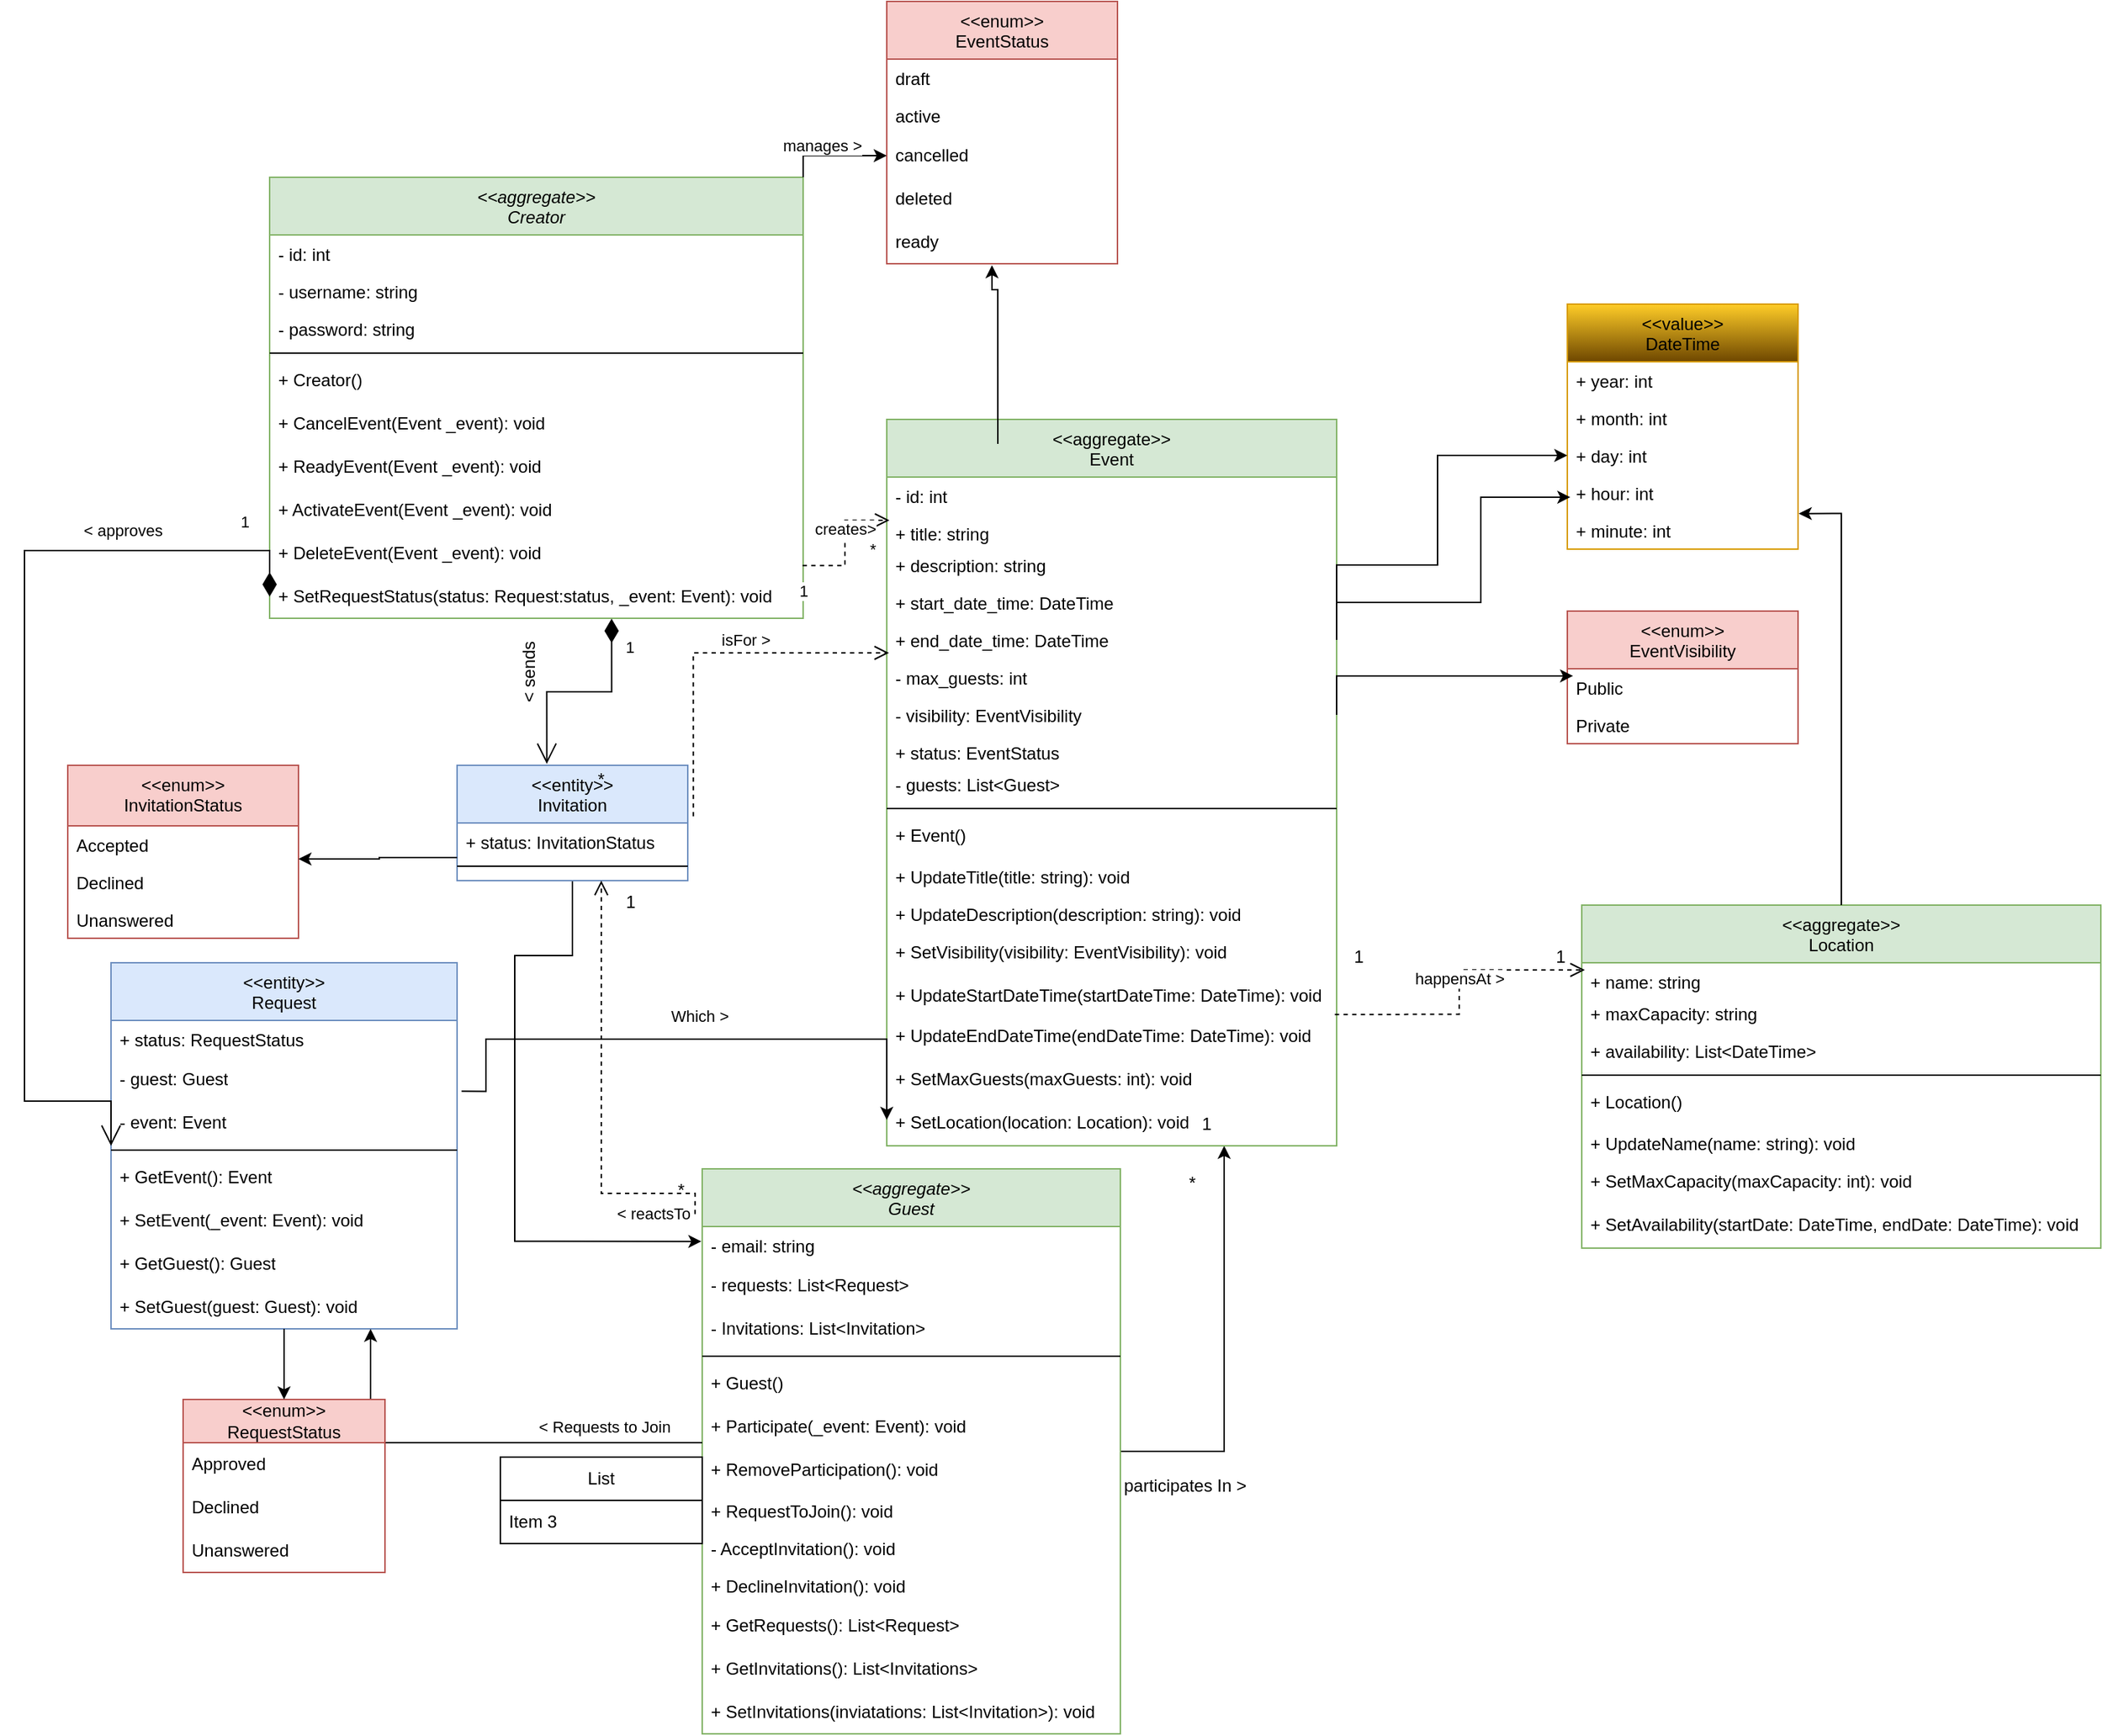 <mxfile version="20.5.3" type="embed"><diagram id="C5RBs43oDa-KdzZeNtuy" name="Page-1"><mxGraphModel dx="1235" dy="1703" grid="1" gridSize="10" guides="1" tooltips="1" connect="1" arrows="1" fold="1" page="1" pageScale="1" pageWidth="827" pageHeight="1169" math="0" shadow="0"><root><mxCell id="WIyWlLk6GJQsqaUBKTNV-0"/><mxCell id="WIyWlLk6GJQsqaUBKTNV-1" parent="WIyWlLk6GJQsqaUBKTNV-0"/><mxCell id="zkfFHV4jXpPFQw0GAbJ--0" value="&lt;&lt;aggregate&gt;&gt;&#10;Creator" style="swimlane;fontStyle=2;align=center;verticalAlign=top;childLayout=stackLayout;horizontal=1;startSize=40;horizontalStack=0;resizeParent=1;resizeLast=0;collapsible=1;marginBottom=0;rounded=0;shadow=0;strokeWidth=1;fillColor=#d5e8d4;strokeColor=#82b366;" parent="WIyWlLk6GJQsqaUBKTNV-1" vertex="1"><mxGeometry x="80" y="-48" width="370" height="306" as="geometry"><mxRectangle x="230" y="140" width="160" height="26" as="alternateBounds"/></mxGeometry></mxCell><mxCell id="nIXqTLBLyyWKumG9TFtc-40" value="- id: int" style="text;strokeColor=none;fillColor=none;align=left;verticalAlign=top;spacingLeft=4;spacingRight=4;overflow=hidden;rotatable=0;points=[[0,0.5],[1,0.5]];portConstraint=eastwest;whiteSpace=wrap;html=1;" parent="zkfFHV4jXpPFQw0GAbJ--0" vertex="1"><mxGeometry y="40" width="370" height="26" as="geometry"/></mxCell><mxCell id="nIXqTLBLyyWKumG9TFtc-41" value="- username: string" style="text;strokeColor=none;fillColor=none;align=left;verticalAlign=top;spacingLeft=4;spacingRight=4;overflow=hidden;rotatable=0;points=[[0,0.5],[1,0.5]];portConstraint=eastwest;whiteSpace=wrap;html=1;" parent="zkfFHV4jXpPFQw0GAbJ--0" vertex="1"><mxGeometry y="66" width="370" height="26" as="geometry"/></mxCell><mxCell id="nIXqTLBLyyWKumG9TFtc-42" value="- password: string" style="text;strokeColor=none;fillColor=none;align=left;verticalAlign=top;spacingLeft=4;spacingRight=4;overflow=hidden;rotatable=0;points=[[0,0.5],[1,0.5]];portConstraint=eastwest;whiteSpace=wrap;html=1;" parent="zkfFHV4jXpPFQw0GAbJ--0" vertex="1"><mxGeometry y="92" width="370" height="26" as="geometry"/></mxCell><mxCell id="zkfFHV4jXpPFQw0GAbJ--4" value="" style="line;html=1;strokeWidth=1;align=left;verticalAlign=middle;spacingTop=-1;spacingLeft=3;spacingRight=3;rotatable=0;labelPosition=right;points=[];portConstraint=eastwest;" parent="zkfFHV4jXpPFQw0GAbJ--0" vertex="1"><mxGeometry y="118" width="370" height="8" as="geometry"/></mxCell><mxCell id="4" value="+ Creator()" style="text;strokeColor=none;fillColor=none;align=left;verticalAlign=middle;spacingLeft=4;spacingRight=4;overflow=hidden;points=[[0,0.5],[1,0.5]];portConstraint=eastwest;rotatable=0;whiteSpace=wrap;html=1;" parent="zkfFHV4jXpPFQw0GAbJ--0" vertex="1"><mxGeometry y="126" width="370" height="30" as="geometry"/></mxCell><mxCell id="nIXqTLBLyyWKumG9TFtc-6" value="+ CancelEvent(Event _event): void" style="text;strokeColor=none;fillColor=none;align=left;verticalAlign=middle;spacingLeft=4;spacingRight=4;overflow=hidden;points=[[0,0.5],[1,0.5]];portConstraint=eastwest;rotatable=0;whiteSpace=wrap;html=1;" parent="zkfFHV4jXpPFQw0GAbJ--0" vertex="1"><mxGeometry y="156" width="370" height="30" as="geometry"/></mxCell><mxCell id="nIXqTLBLyyWKumG9TFtc-8" value="+ ReadyEvent(Event _event): void" style="text;strokeColor=none;fillColor=none;align=left;verticalAlign=middle;spacingLeft=4;spacingRight=4;overflow=hidden;points=[[0,0.5],[1,0.5]];portConstraint=eastwest;rotatable=0;whiteSpace=wrap;html=1;" parent="zkfFHV4jXpPFQw0GAbJ--0" vertex="1"><mxGeometry y="186" width="370" height="30" as="geometry"/></mxCell><mxCell id="nIXqTLBLyyWKumG9TFtc-12" value="+ ActivateEvent(Event _event): void" style="text;strokeColor=none;fillColor=none;align=left;verticalAlign=middle;spacingLeft=4;spacingRight=4;overflow=hidden;points=[[0,0.5],[1,0.5]];portConstraint=eastwest;rotatable=0;whiteSpace=wrap;html=1;" parent="zkfFHV4jXpPFQw0GAbJ--0" vertex="1"><mxGeometry y="216" width="370" height="30" as="geometry"/></mxCell><mxCell id="nIXqTLBLyyWKumG9TFtc-11" value="+ DeleteEvent(Event _event): void" style="text;strokeColor=none;fillColor=none;align=left;verticalAlign=middle;spacingLeft=4;spacingRight=4;overflow=hidden;points=[[0,0.5],[1,0.5]];portConstraint=eastwest;rotatable=0;whiteSpace=wrap;html=1;" parent="zkfFHV4jXpPFQw0GAbJ--0" vertex="1"><mxGeometry y="246" width="370" height="30" as="geometry"/></mxCell><mxCell id="nIXqTLBLyyWKumG9TFtc-36" value="+ SetRequestStatus(status: Request:status, _event: Event): void" style="text;strokeColor=none;fillColor=none;align=left;verticalAlign=middle;spacingLeft=4;spacingRight=4;overflow=hidden;points=[[0,0.5],[1,0.5]];portConstraint=eastwest;rotatable=0;whiteSpace=wrap;html=1;" parent="zkfFHV4jXpPFQw0GAbJ--0" vertex="1"><mxGeometry y="276" width="370" height="30" as="geometry"/></mxCell><mxCell id="DEX5VwWHW_m0o6cI4k5w-26" style="edgeStyle=orthogonalEdgeStyle;rounded=0;orthogonalLoop=1;jettySize=auto;html=1;exitX=0.5;exitY=1;exitDx=0;exitDy=0;entryX=-0.002;entryY=0.397;entryDx=0;entryDy=0;entryPerimeter=0;" parent="WIyWlLk6GJQsqaUBKTNV-1" source="zkfFHV4jXpPFQw0GAbJ--6" target="zkfFHV4jXpPFQw0GAbJ--14" edge="1"><mxGeometry relative="1" as="geometry"><Array as="points"><mxPoint x="290" y="492"/><mxPoint x="250" y="492"/><mxPoint x="250" y="690"/></Array></mxGeometry></mxCell><mxCell id="zkfFHV4jXpPFQw0GAbJ--6" value="&lt;&lt;entity&gt;&gt;&#10;Invitation" style="swimlane;fontStyle=0;align=center;verticalAlign=top;childLayout=stackLayout;horizontal=1;startSize=40;horizontalStack=0;resizeParent=1;resizeLast=0;collapsible=1;marginBottom=0;rounded=0;shadow=0;strokeWidth=1;fillColor=#dae8fc;strokeColor=#6c8ebf;" parent="WIyWlLk6GJQsqaUBKTNV-1" vertex="1"><mxGeometry x="210" y="360" width="160" height="80" as="geometry"><mxRectangle x="130" y="380" width="160" height="26" as="alternateBounds"/></mxGeometry></mxCell><mxCell id="zkfFHV4jXpPFQw0GAbJ--8" value="+ status: InvitationStatus&#10;" style="text;align=left;verticalAlign=top;spacingLeft=4;spacingRight=4;overflow=hidden;rotatable=0;points=[[0,0.5],[1,0.5]];portConstraint=eastwest;rounded=0;shadow=0;html=0;" parent="zkfFHV4jXpPFQw0GAbJ--6" vertex="1"><mxGeometry y="40" width="160" height="26" as="geometry"/></mxCell><mxCell id="zkfFHV4jXpPFQw0GAbJ--9" value="" style="line;html=1;strokeWidth=1;align=left;verticalAlign=middle;spacingTop=-1;spacingLeft=3;spacingRight=3;rotatable=0;labelPosition=right;points=[];portConstraint=eastwest;" parent="zkfFHV4jXpPFQw0GAbJ--6" vertex="1"><mxGeometry y="66" width="160" height="8" as="geometry"/></mxCell><mxCell id="_RrmoXPhH2mf_FNRbu7P-19" style="edgeStyle=orthogonalEdgeStyle;rounded=0;orthogonalLoop=1;jettySize=auto;html=1;exitX=1;exitY=0.5;exitDx=0;exitDy=0;entryX=0.75;entryY=1;entryDx=0;entryDy=0;" parent="WIyWlLk6GJQsqaUBKTNV-1" source="zkfFHV4jXpPFQw0GAbJ--13" target="zkfFHV4jXpPFQw0GAbJ--17" edge="1"><mxGeometry relative="1" as="geometry"/></mxCell><mxCell id="zkfFHV4jXpPFQw0GAbJ--13" value="&lt;&lt;aggregate&gt;&gt;&#10;Guest" style="swimlane;fontStyle=2;align=center;verticalAlign=top;childLayout=stackLayout;horizontal=1;startSize=40;horizontalStack=0;resizeParent=1;resizeLast=0;collapsible=1;marginBottom=0;rounded=0;shadow=0;strokeWidth=1;fillColor=#d5e8d4;strokeColor=#82b366;" parent="WIyWlLk6GJQsqaUBKTNV-1" vertex="1"><mxGeometry x="380" y="640" width="290" height="392" as="geometry"><mxRectangle x="380" y="640" width="170" height="26" as="alternateBounds"/></mxGeometry></mxCell><mxCell id="zkfFHV4jXpPFQw0GAbJ--14" value="- email: string" style="text;align=left;verticalAlign=top;spacingLeft=4;spacingRight=4;overflow=hidden;rotatable=0;points=[[0,0.5],[1,0.5]];portConstraint=eastwest;" parent="zkfFHV4jXpPFQw0GAbJ--13" vertex="1"><mxGeometry y="40" width="290" height="26" as="geometry"/></mxCell><mxCell id="27" value="- requests: List&amp;lt;Request&amp;gt;" style="text;strokeColor=none;fillColor=none;align=left;verticalAlign=middle;spacingLeft=4;spacingRight=4;overflow=hidden;points=[[0,0.5],[1,0.5]];portConstraint=eastwest;rotatable=0;whiteSpace=wrap;html=1;" vertex="1" parent="zkfFHV4jXpPFQw0GAbJ--13"><mxGeometry y="66" width="290" height="30" as="geometry"/></mxCell><mxCell id="28" value="- Invitations: List&amp;lt;Invitation&amp;gt;" style="text;strokeColor=none;fillColor=none;align=left;verticalAlign=middle;spacingLeft=4;spacingRight=4;overflow=hidden;points=[[0,0.5],[1,0.5]];portConstraint=eastwest;rotatable=0;whiteSpace=wrap;html=1;" vertex="1" parent="zkfFHV4jXpPFQw0GAbJ--13"><mxGeometry y="96" width="290" height="30" as="geometry"/></mxCell><mxCell id="zkfFHV4jXpPFQw0GAbJ--15" value="" style="line;html=1;strokeWidth=1;align=left;verticalAlign=middle;spacingTop=-1;spacingLeft=3;spacingRight=3;rotatable=0;labelPosition=right;points=[];portConstraint=eastwest;" parent="zkfFHV4jXpPFQw0GAbJ--13" vertex="1"><mxGeometry y="126" width="290" height="8" as="geometry"/></mxCell><mxCell id="5" value="+ Guest()" style="text;strokeColor=none;fillColor=none;align=left;verticalAlign=middle;spacingLeft=4;spacingRight=4;overflow=hidden;points=[[0,0.5],[1,0.5]];portConstraint=eastwest;rotatable=0;whiteSpace=wrap;html=1;" parent="zkfFHV4jXpPFQw0GAbJ--13" vertex="1"><mxGeometry y="134" width="290" height="30" as="geometry"/></mxCell><mxCell id="1a2P5BJw6rFshWy5iL-F-5" value="+ Participate(_event: Event): void" style="text;strokeColor=none;fillColor=none;align=left;verticalAlign=middle;spacingLeft=4;spacingRight=4;overflow=hidden;points=[[0,0.5],[1,0.5]];portConstraint=eastwest;rotatable=0;whiteSpace=wrap;html=1;" parent="zkfFHV4jXpPFQw0GAbJ--13" vertex="1"><mxGeometry y="164" width="290" height="30" as="geometry"/></mxCell><mxCell id="1a2P5BJw6rFshWy5iL-F-3" value="+ RemoveParticipation(): void" style="text;strokeColor=none;fillColor=none;align=left;verticalAlign=middle;spacingLeft=4;spacingRight=4;overflow=hidden;points=[[0,0.5],[1,0.5]];portConstraint=eastwest;rotatable=0;whiteSpace=wrap;html=1;" parent="zkfFHV4jXpPFQw0GAbJ--13" vertex="1"><mxGeometry y="194" width="290" height="30" as="geometry"/></mxCell><mxCell id="nIXqTLBLyyWKumG9TFtc-18" value="+ RequestToJoin(): void" style="text;strokeColor=none;fillColor=none;align=left;verticalAlign=top;spacingLeft=4;spacingRight=4;overflow=hidden;rotatable=0;points=[[0,0.5],[1,0.5]];portConstraint=eastwest;whiteSpace=wrap;html=1;" parent="zkfFHV4jXpPFQw0GAbJ--13" vertex="1"><mxGeometry y="224" width="290" height="26" as="geometry"/></mxCell><mxCell id="_RrmoXPhH2mf_FNRbu7P-7" value="- AcceptInvitation(): void" style="text;align=left;verticalAlign=top;spacingLeft=4;spacingRight=4;overflow=hidden;rotatable=0;points=[[0,0.5],[1,0.5]];portConstraint=eastwest;rounded=0;shadow=0;html=0;" parent="zkfFHV4jXpPFQw0GAbJ--13" vertex="1"><mxGeometry y="250" width="290" height="26" as="geometry"/></mxCell><mxCell id="_RrmoXPhH2mf_FNRbu7P-8" value="+ DeclineInvitation(): void&#10;" style="text;align=left;verticalAlign=top;spacingLeft=4;spacingRight=4;overflow=hidden;rotatable=0;points=[[0,0.5],[1,0.5]];portConstraint=eastwest;rounded=0;shadow=0;html=0;" parent="zkfFHV4jXpPFQw0GAbJ--13" vertex="1"><mxGeometry y="276" width="290" height="26" as="geometry"/></mxCell><mxCell id="11" value="+ GetRequests(): List&amp;lt;Request&amp;gt;" style="text;strokeColor=none;fillColor=none;align=left;verticalAlign=middle;spacingLeft=4;spacingRight=4;overflow=hidden;points=[[0,0.5],[1,0.5]];portConstraint=eastwest;rotatable=0;whiteSpace=wrap;html=1;" vertex="1" parent="zkfFHV4jXpPFQw0GAbJ--13"><mxGeometry y="302" width="290" height="30" as="geometry"/></mxCell><mxCell id="24" value="+ GetInvitations(): List&amp;lt;Invitations&amp;gt;" style="text;strokeColor=none;fillColor=none;align=left;verticalAlign=middle;spacingLeft=4;spacingRight=4;overflow=hidden;points=[[0,0.5],[1,0.5]];portConstraint=eastwest;rotatable=0;whiteSpace=wrap;html=1;" vertex="1" parent="zkfFHV4jXpPFQw0GAbJ--13"><mxGeometry y="332" width="290" height="30" as="geometry"/></mxCell><mxCell id="25" value="+ SetInvitations(inviatations: List&amp;lt;Invitation&amp;gt;): void" style="text;strokeColor=none;fillColor=none;align=left;verticalAlign=middle;spacingLeft=4;spacingRight=4;overflow=hidden;points=[[0,0.5],[1,0.5]];portConstraint=eastwest;rotatable=0;whiteSpace=wrap;html=1;" vertex="1" parent="zkfFHV4jXpPFQw0GAbJ--13"><mxGeometry y="362" width="290" height="30" as="geometry"/></mxCell><mxCell id="zkfFHV4jXpPFQw0GAbJ--17" value="&lt;&lt;aggregate&gt;&gt;&#10;Event&#10;" style="swimlane;fontStyle=0;align=center;verticalAlign=top;childLayout=stackLayout;horizontal=1;startSize=40;horizontalStack=0;resizeParent=1;resizeLast=0;collapsible=1;marginBottom=0;rounded=0;shadow=0;strokeWidth=1;fillColor=#d5e8d4;strokeColor=#82b366;" parent="WIyWlLk6GJQsqaUBKTNV-1" vertex="1"><mxGeometry x="508" y="120" width="312" height="504" as="geometry"><mxRectangle x="550" y="140" width="160" height="26" as="alternateBounds"/></mxGeometry></mxCell><mxCell id="nIXqTLBLyyWKumG9TFtc-39" value="- id: int" style="text;strokeColor=none;fillColor=none;align=left;verticalAlign=top;spacingLeft=4;spacingRight=4;overflow=hidden;rotatable=0;points=[[0,0.5],[1,0.5]];portConstraint=eastwest;whiteSpace=wrap;html=1;" parent="zkfFHV4jXpPFQw0GAbJ--17" vertex="1"><mxGeometry y="40" width="312" height="26" as="geometry"/></mxCell><mxCell id="zkfFHV4jXpPFQw0GAbJ--22" value="+ title: string" style="text;align=left;verticalAlign=top;spacingLeft=4;spacingRight=4;overflow=hidden;rotatable=0;points=[[0,0.5],[1,0.5]];portConstraint=eastwest;rounded=0;shadow=0;html=0;" parent="zkfFHV4jXpPFQw0GAbJ--17" vertex="1"><mxGeometry y="66" width="312" height="22" as="geometry"/></mxCell><mxCell id="DEX5VwWHW_m0o6cI4k5w-0" value="+ description: string&#10;" style="text;align=left;verticalAlign=top;spacingLeft=4;spacingRight=4;overflow=hidden;rotatable=0;points=[[0,0.5],[1,0.5]];portConstraint=eastwest;rounded=0;shadow=0;html=0;" parent="zkfFHV4jXpPFQw0GAbJ--17" vertex="1"><mxGeometry y="88" width="312" height="26" as="geometry"/></mxCell><mxCell id="zkfFHV4jXpPFQw0GAbJ--24" value="+ start_date_time: DateTime" style="text;align=left;verticalAlign=top;spacingLeft=4;spacingRight=4;overflow=hidden;rotatable=0;points=[[0,0.5],[1,0.5]];portConstraint=eastwest;" parent="zkfFHV4jXpPFQw0GAbJ--17" vertex="1"><mxGeometry y="114" width="312" height="26" as="geometry"/></mxCell><mxCell id="zkfFHV4jXpPFQw0GAbJ--25" value="+ end_date_time: DateTime" style="text;align=left;verticalAlign=top;spacingLeft=4;spacingRight=4;overflow=hidden;rotatable=0;points=[[0,0.5],[1,0.5]];portConstraint=eastwest;" parent="zkfFHV4jXpPFQw0GAbJ--17" vertex="1"><mxGeometry y="140" width="312" height="26" as="geometry"/></mxCell><mxCell id="DEX5VwWHW_m0o6cI4k5w-2" value="- max_guests: int&#10;" style="text;align=left;verticalAlign=top;spacingLeft=4;spacingRight=4;overflow=hidden;rotatable=0;points=[[0,0.5],[1,0.5]];portConstraint=eastwest;" parent="zkfFHV4jXpPFQw0GAbJ--17" vertex="1"><mxGeometry y="166" width="312" height="26" as="geometry"/></mxCell><mxCell id="DEX5VwWHW_m0o6cI4k5w-1" value="- visibility: EventVisibility&#10;" style="text;align=left;verticalAlign=top;spacingLeft=4;spacingRight=4;overflow=hidden;rotatable=0;points=[[0,0.5],[1,0.5]];portConstraint=eastwest;" parent="zkfFHV4jXpPFQw0GAbJ--17" vertex="1"><mxGeometry y="192" width="312" height="26" as="geometry"/></mxCell><mxCell id="_RrmoXPhH2mf_FNRbu7P-32" value="+ status: EventStatus" style="text;align=left;verticalAlign=top;spacingLeft=4;spacingRight=4;overflow=hidden;rotatable=0;points=[[0,0.5],[1,0.5]];portConstraint=eastwest;rounded=0;shadow=0;html=0;" parent="zkfFHV4jXpPFQw0GAbJ--17" vertex="1"><mxGeometry y="218" width="312" height="22" as="geometry"/></mxCell><mxCell id="nIXqTLBLyyWKumG9TFtc-28" value="- guests: List&amp;lt;Guest&amp;gt;" style="text;strokeColor=none;fillColor=none;align=left;verticalAlign=top;spacingLeft=4;spacingRight=4;overflow=hidden;rotatable=0;points=[[0,0.5],[1,0.5]];portConstraint=eastwest;whiteSpace=wrap;html=1;" parent="zkfFHV4jXpPFQw0GAbJ--17" vertex="1"><mxGeometry y="240" width="312" height="26" as="geometry"/></mxCell><mxCell id="zkfFHV4jXpPFQw0GAbJ--23" value="" style="line;html=1;strokeWidth=1;align=left;verticalAlign=middle;spacingTop=-1;spacingLeft=3;spacingRight=3;rotatable=0;labelPosition=right;points=[];portConstraint=eastwest;" parent="zkfFHV4jXpPFQw0GAbJ--17" vertex="1"><mxGeometry y="266" width="312" height="8" as="geometry"/></mxCell><mxCell id="3" value="+ Event()" style="text;strokeColor=none;fillColor=none;align=left;verticalAlign=middle;spacingLeft=4;spacingRight=4;overflow=hidden;points=[[0,0.5],[1,0.5]];portConstraint=eastwest;rotatable=0;whiteSpace=wrap;html=1;" parent="zkfFHV4jXpPFQw0GAbJ--17" vertex="1"><mxGeometry y="274" width="312" height="30" as="geometry"/></mxCell><mxCell id="_RrmoXPhH2mf_FNRbu7P-0" value="+ UpdateTitle(title: string): void&#10;" style="text;align=left;verticalAlign=top;spacingLeft=4;spacingRight=4;overflow=hidden;rotatable=0;points=[[0,0.5],[1,0.5]];portConstraint=eastwest;" parent="zkfFHV4jXpPFQw0GAbJ--17" vertex="1"><mxGeometry y="304" width="312" height="26" as="geometry"/></mxCell><mxCell id="_RrmoXPhH2mf_FNRbu7P-1" value="+ UpdateDescription(description: string): void&#10;" style="text;align=left;verticalAlign=top;spacingLeft=4;spacingRight=4;overflow=hidden;rotatable=0;points=[[0,0.5],[1,0.5]];portConstraint=eastwest;" parent="zkfFHV4jXpPFQw0GAbJ--17" vertex="1"><mxGeometry y="330" width="312" height="26" as="geometry"/></mxCell><mxCell id="_RrmoXPhH2mf_FNRbu7P-5" value="+ SetVisibility(visibility: EventVisibility): void" style="text;align=left;verticalAlign=top;spacingLeft=4;spacingRight=4;overflow=hidden;rotatable=0;points=[[0,0.5],[1,0.5]];portConstraint=eastwest;" parent="zkfFHV4jXpPFQw0GAbJ--17" vertex="1"><mxGeometry y="356" width="312" height="30" as="geometry"/></mxCell><mxCell id="_RrmoXPhH2mf_FNRbu7P-4" value="+ UpdateStartDateTime(startDateTime: DateTime): void&#10;" style="text;align=left;verticalAlign=top;spacingLeft=4;spacingRight=4;overflow=hidden;rotatable=0;points=[[0,0.5],[1,0.5]];portConstraint=eastwest;" parent="zkfFHV4jXpPFQw0GAbJ--17" vertex="1"><mxGeometry y="386" width="312" height="28" as="geometry"/></mxCell><mxCell id="_RrmoXPhH2mf_FNRbu7P-2" value="+ UpdateEndDateTime(endDateTime: DateTime): void&#10;" style="text;align=left;verticalAlign=top;spacingLeft=4;spacingRight=4;overflow=hidden;rotatable=0;points=[[0,0.5],[1,0.5]];portConstraint=eastwest;" parent="zkfFHV4jXpPFQw0GAbJ--17" vertex="1"><mxGeometry y="414" width="312" height="30" as="geometry"/></mxCell><mxCell id="_RrmoXPhH2mf_FNRbu7P-6" value="+ SetMaxGuests(maxGuests: int): void" style="text;align=left;verticalAlign=top;spacingLeft=4;spacingRight=4;overflow=hidden;rotatable=0;points=[[0,0.5],[1,0.5]];portConstraint=eastwest;" parent="zkfFHV4jXpPFQw0GAbJ--17" vertex="1"><mxGeometry y="444" width="312" height="30" as="geometry"/></mxCell><mxCell id="_RrmoXPhH2mf_FNRbu7P-56" value="+ SetLocation(location: Location): void" style="text;align=left;verticalAlign=top;spacingLeft=4;spacingRight=4;overflow=hidden;rotatable=0;points=[[0,0.5],[1,0.5]];portConstraint=eastwest;" parent="zkfFHV4jXpPFQw0GAbJ--17" vertex="1"><mxGeometry y="474" width="312" height="30" as="geometry"/></mxCell><mxCell id="DEX5VwWHW_m0o6cI4k5w-6" value="1" style="text;html=1;align=center;verticalAlign=middle;whiteSpace=wrap;rounded=0;" parent="WIyWlLk6GJQsqaUBKTNV-1" vertex="1"><mxGeometry x="700" y="594" width="60" height="30" as="geometry"/></mxCell><mxCell id="DEX5VwWHW_m0o6cI4k5w-7" value="*" style="text;html=1;align=center;verticalAlign=middle;whiteSpace=wrap;rounded=0;" parent="WIyWlLk6GJQsqaUBKTNV-1" vertex="1"><mxGeometry x="710" y="640" width="20" height="20" as="geometry"/></mxCell><mxCell id="DEX5VwWHW_m0o6cI4k5w-8" value="&lt;&lt;enum&gt;&gt;&#10;EventVisibility&#10;" style="swimlane;fontStyle=0;align=center;verticalAlign=top;childLayout=stackLayout;horizontal=1;startSize=40;horizontalStack=0;resizeParent=1;resizeLast=0;collapsible=1;marginBottom=0;rounded=0;shadow=0;strokeWidth=1;fillColor=#f8cecc;strokeColor=#b85450;" parent="WIyWlLk6GJQsqaUBKTNV-1" vertex="1"><mxGeometry x="980" y="253" width="160" height="92" as="geometry"><mxRectangle x="130" y="380" width="160" height="26" as="alternateBounds"/></mxGeometry></mxCell><mxCell id="DEX5VwWHW_m0o6cI4k5w-20" value="Public" style="text;align=left;verticalAlign=top;spacingLeft=4;spacingRight=4;overflow=hidden;rotatable=0;points=[[0,0.5],[1,0.5]];portConstraint=eastwest;rounded=0;shadow=0;html=0;" parent="DEX5VwWHW_m0o6cI4k5w-8" vertex="1"><mxGeometry y="40" width="160" height="26" as="geometry"/></mxCell><mxCell id="DEX5VwWHW_m0o6cI4k5w-9" value="Private&#10;" style="text;align=left;verticalAlign=top;spacingLeft=4;spacingRight=4;overflow=hidden;rotatable=0;points=[[0,0.5],[1,0.5]];portConstraint=eastwest;rounded=0;shadow=0;html=0;" parent="DEX5VwWHW_m0o6cI4k5w-8" vertex="1"><mxGeometry y="66" width="160" height="26" as="geometry"/></mxCell><mxCell id="DEX5VwWHW_m0o6cI4k5w-22" style="edgeStyle=orthogonalEdgeStyle;rounded=0;orthogonalLoop=1;jettySize=auto;html=1;exitX=1;exitY=0.5;exitDx=0;exitDy=0;entryX=0.025;entryY=0.192;entryDx=0;entryDy=0;entryPerimeter=0;" parent="WIyWlLk6GJQsqaUBKTNV-1" source="DEX5VwWHW_m0o6cI4k5w-1" target="DEX5VwWHW_m0o6cI4k5w-20" edge="1"><mxGeometry relative="1" as="geometry"><Array as="points"><mxPoint x="820" y="298"/></Array></mxGeometry></mxCell><mxCell id="DEX5VwWHW_m0o6cI4k5w-27" value="&lt;&lt;value&gt;&gt;&#10;DateTime&#10;" style="swimlane;fontStyle=0;align=center;verticalAlign=top;childLayout=stackLayout;horizontal=1;startSize=40;horizontalStack=0;resizeParent=1;resizeLast=0;collapsible=1;marginBottom=0;rounded=0;shadow=0;strokeWidth=1;fillColor=#ffcd28;strokeColor=#d79b00;gradientColor=#6E4700;" parent="WIyWlLk6GJQsqaUBKTNV-1" vertex="1"><mxGeometry x="980" y="40" width="160" height="170" as="geometry"><mxRectangle x="130" y="380" width="160" height="26" as="alternateBounds"/></mxGeometry></mxCell><mxCell id="DEX5VwWHW_m0o6cI4k5w-28" value="+ year: int&#10;" style="text;align=left;verticalAlign=top;spacingLeft=4;spacingRight=4;overflow=hidden;rotatable=0;points=[[0,0.5],[1,0.5]];portConstraint=eastwest;rounded=0;shadow=0;html=0;" parent="DEX5VwWHW_m0o6cI4k5w-27" vertex="1"><mxGeometry y="40" width="160" height="26" as="geometry"/></mxCell><mxCell id="DEX5VwWHW_m0o6cI4k5w-29" value="+ month: int&#10;" style="text;align=left;verticalAlign=top;spacingLeft=4;spacingRight=4;overflow=hidden;rotatable=0;points=[[0,0.5],[1,0.5]];portConstraint=eastwest;rounded=0;shadow=0;html=0;" parent="DEX5VwWHW_m0o6cI4k5w-27" vertex="1"><mxGeometry y="66" width="160" height="26" as="geometry"/></mxCell><mxCell id="DEX5VwWHW_m0o6cI4k5w-31" value="+ day: int" style="text;align=left;verticalAlign=top;spacingLeft=4;spacingRight=4;overflow=hidden;rotatable=0;points=[[0,0.5],[1,0.5]];portConstraint=eastwest;rounded=0;shadow=0;html=0;" parent="DEX5VwWHW_m0o6cI4k5w-27" vertex="1"><mxGeometry y="92" width="160" height="26" as="geometry"/></mxCell><mxCell id="DEX5VwWHW_m0o6cI4k5w-32" value="+ hour: int&#10;" style="text;align=left;verticalAlign=top;spacingLeft=4;spacingRight=4;overflow=hidden;rotatable=0;points=[[0,0.5],[1,0.5]];portConstraint=eastwest;rounded=0;shadow=0;html=0;" parent="DEX5VwWHW_m0o6cI4k5w-27" vertex="1"><mxGeometry y="118" width="160" height="26" as="geometry"/></mxCell><mxCell id="DEX5VwWHW_m0o6cI4k5w-30" value="+ minute: int&#10;" style="text;align=left;verticalAlign=top;spacingLeft=4;spacingRight=4;overflow=hidden;rotatable=0;points=[[0,0.5],[1,0.5]];portConstraint=eastwest;rounded=0;shadow=0;html=0;" parent="DEX5VwWHW_m0o6cI4k5w-27" vertex="1"><mxGeometry y="144" width="160" height="26" as="geometry"/></mxCell><mxCell id="DEX5VwWHW_m0o6cI4k5w-34" style="edgeStyle=orthogonalEdgeStyle;rounded=0;orthogonalLoop=1;jettySize=auto;html=1;exitX=1;exitY=0.5;exitDx=0;exitDy=0;entryX=0;entryY=0.5;entryDx=0;entryDy=0;" parent="WIyWlLk6GJQsqaUBKTNV-1" source="zkfFHV4jXpPFQw0GAbJ--24" target="DEX5VwWHW_m0o6cI4k5w-31" edge="1"><mxGeometry relative="1" as="geometry"><Array as="points"><mxPoint x="890" y="221"/><mxPoint x="890" y="145"/></Array></mxGeometry></mxCell><mxCell id="DEX5VwWHW_m0o6cI4k5w-35" style="edgeStyle=orthogonalEdgeStyle;rounded=0;orthogonalLoop=1;jettySize=auto;html=1;exitX=1;exitY=0.5;exitDx=0;exitDy=0;entryX=0.013;entryY=-0.385;entryDx=0;entryDy=0;entryPerimeter=0;" parent="WIyWlLk6GJQsqaUBKTNV-1" source="zkfFHV4jXpPFQw0GAbJ--25" target="DEX5VwWHW_m0o6cI4k5w-30" edge="1"><mxGeometry relative="1" as="geometry"><Array as="points"><mxPoint x="920" y="247"/><mxPoint x="920" y="174"/></Array></mxGeometry></mxCell><mxCell id="DEX5VwWHW_m0o6cI4k5w-49" value="&lt;&lt;enum&gt;&gt;&#10;InvitationStatus" style="swimlane;fontStyle=0;align=center;verticalAlign=top;childLayout=stackLayout;horizontal=1;startSize=42;horizontalStack=0;resizeParent=1;resizeLast=0;collapsible=1;marginBottom=0;rounded=0;shadow=0;strokeWidth=1;fillColor=#f8cecc;strokeColor=#b85450;" parent="WIyWlLk6GJQsqaUBKTNV-1" vertex="1"><mxGeometry x="-60" y="360" width="160" height="120" as="geometry"><mxRectangle x="340" y="380" width="170" height="26" as="alternateBounds"/></mxGeometry></mxCell><mxCell id="DEX5VwWHW_m0o6cI4k5w-50" value="Accepted&#10;" style="text;align=left;verticalAlign=top;spacingLeft=4;spacingRight=4;overflow=hidden;rotatable=0;points=[[0,0.5],[1,0.5]];portConstraint=eastwest;" parent="DEX5VwWHW_m0o6cI4k5w-49" vertex="1"><mxGeometry y="42" width="160" height="26" as="geometry"/></mxCell><mxCell id="DEX5VwWHW_m0o6cI4k5w-53" value="Declined" style="text;align=left;verticalAlign=top;spacingLeft=4;spacingRight=4;overflow=hidden;rotatable=0;points=[[0,0.5],[1,0.5]];portConstraint=eastwest;" parent="DEX5VwWHW_m0o6cI4k5w-49" vertex="1"><mxGeometry y="68" width="160" height="26" as="geometry"/></mxCell><mxCell id="_RrmoXPhH2mf_FNRbu7P-9" value="Unanswered" style="text;align=left;verticalAlign=top;spacingLeft=4;spacingRight=4;overflow=hidden;rotatable=0;points=[[0,0.5],[1,0.5]];portConstraint=eastwest;" parent="DEX5VwWHW_m0o6cI4k5w-49" vertex="1"><mxGeometry y="94" width="160" height="26" as="geometry"/></mxCell><mxCell id="DEX5VwWHW_m0o6cI4k5w-52" style="edgeStyle=orthogonalEdgeStyle;rounded=0;orthogonalLoop=1;jettySize=auto;html=1;exitX=0;exitY=0.5;exitDx=0;exitDy=0;" parent="WIyWlLk6GJQsqaUBKTNV-1" edge="1"><mxGeometry relative="1" as="geometry"><mxPoint x="100" y="425" as="targetPoint"/><Array as="points"><mxPoint x="156" y="424"/><mxPoint x="156" y="425"/></Array><mxPoint x="210" y="424" as="sourcePoint"/></mxGeometry></mxCell><mxCell id="_RrmoXPhH2mf_FNRbu7P-12" value="&amp;lt; sends" style="text;html=1;align=center;verticalAlign=middle;whiteSpace=wrap;rounded=0;rotation=-90;" parent="WIyWlLk6GJQsqaUBKTNV-1" vertex="1"><mxGeometry x="230" y="280" width="60" height="30" as="geometry"/></mxCell><mxCell id="_RrmoXPhH2mf_FNRbu7P-21" value="participates In &amp;gt;" style="text;html=1;align=center;verticalAlign=middle;whiteSpace=wrap;rounded=0;" parent="WIyWlLk6GJQsqaUBKTNV-1" vertex="1"><mxGeometry x="670" y="851" width="90" height="18" as="geometry"/></mxCell><mxCell id="_RrmoXPhH2mf_FNRbu7P-29" value="&lt;&lt;enum&gt;&gt;&#10;EventStatus&#10;" style="swimlane;fontStyle=0;align=center;verticalAlign=top;childLayout=stackLayout;horizontal=1;startSize=40;horizontalStack=0;resizeParent=1;resizeLast=0;collapsible=1;marginBottom=0;rounded=0;shadow=0;strokeWidth=1;fillColor=#f8cecc;strokeColor=#b85450;" parent="WIyWlLk6GJQsqaUBKTNV-1" vertex="1"><mxGeometry x="508" y="-170" width="160" height="182" as="geometry"><mxRectangle x="130" y="380" width="160" height="26" as="alternateBounds"/></mxGeometry></mxCell><mxCell id="_RrmoXPhH2mf_FNRbu7P-30" value="draft" style="text;align=left;verticalAlign=top;spacingLeft=4;spacingRight=4;overflow=hidden;rotatable=0;points=[[0,0.5],[1,0.5]];portConstraint=eastwest;rounded=0;shadow=0;html=0;" parent="_RrmoXPhH2mf_FNRbu7P-29" vertex="1"><mxGeometry y="40" width="160" height="26" as="geometry"/></mxCell><mxCell id="_RrmoXPhH2mf_FNRbu7P-31" value="active" style="text;align=left;verticalAlign=top;spacingLeft=4;spacingRight=4;overflow=hidden;rotatable=0;points=[[0,0.5],[1,0.5]];portConstraint=eastwest;rounded=0;shadow=0;html=0;" parent="_RrmoXPhH2mf_FNRbu7P-29" vertex="1"><mxGeometry y="66" width="160" height="26" as="geometry"/></mxCell><mxCell id="nIXqTLBLyyWKumG9TFtc-3" value="cancelled" style="text;strokeColor=none;fillColor=none;align=left;verticalAlign=middle;spacingLeft=4;spacingRight=4;overflow=hidden;points=[[0,0.5],[1,0.5]];portConstraint=eastwest;rotatable=0;whiteSpace=wrap;html=1;" parent="_RrmoXPhH2mf_FNRbu7P-29" vertex="1"><mxGeometry y="92" width="160" height="30" as="geometry"/></mxCell><mxCell id="nIXqTLBLyyWKumG9TFtc-4" value="deleted" style="text;strokeColor=none;fillColor=none;align=left;verticalAlign=middle;spacingLeft=4;spacingRight=4;overflow=hidden;points=[[0,0.5],[1,0.5]];portConstraint=eastwest;rotatable=0;whiteSpace=wrap;html=1;" parent="_RrmoXPhH2mf_FNRbu7P-29" vertex="1"><mxGeometry y="122" width="160" height="30" as="geometry"/></mxCell><mxCell id="nIXqTLBLyyWKumG9TFtc-7" value="ready" style="text;strokeColor=none;fillColor=none;align=left;verticalAlign=middle;spacingLeft=4;spacingRight=4;overflow=hidden;points=[[0,0.5],[1,0.5]];portConstraint=eastwest;rotatable=0;whiteSpace=wrap;html=1;" parent="_RrmoXPhH2mf_FNRbu7P-29" vertex="1"><mxGeometry y="152" width="160" height="30" as="geometry"/></mxCell><mxCell id="_RrmoXPhH2mf_FNRbu7P-33" style="edgeStyle=orthogonalEdgeStyle;rounded=0;orthogonalLoop=1;jettySize=auto;html=1;exitX=0.25;exitY=0;exitDx=0;exitDy=0;entryX=0.456;entryY=1.033;entryDx=0;entryDy=0;entryPerimeter=0;" parent="WIyWlLk6GJQsqaUBKTNV-1" target="nIXqTLBLyyWKumG9TFtc-7" edge="1"><mxGeometry relative="1" as="geometry"><Array as="points"><mxPoint x="585" y="30"/><mxPoint x="581" y="30"/></Array><mxPoint x="585.04" y="137.01" as="sourcePoint"/><mxPoint x="580" y="30.0" as="targetPoint"/></mxGeometry></mxCell><mxCell id="_RrmoXPhH2mf_FNRbu7P-36" value="*" style="text;html=1;align=center;verticalAlign=middle;whiteSpace=wrap;rounded=0;" parent="WIyWlLk6GJQsqaUBKTNV-1" vertex="1"><mxGeometry x="300" y="360" width="20" height="20" as="geometry"/></mxCell><mxCell id="_RrmoXPhH2mf_FNRbu7P-38" value="&lt;&lt;aggregate&gt;&gt;&#10;Location&#10;" style="swimlane;fontStyle=0;align=center;verticalAlign=top;childLayout=stackLayout;horizontal=1;startSize=40;horizontalStack=0;resizeParent=1;resizeLast=0;collapsible=1;marginBottom=0;rounded=0;shadow=0;strokeWidth=1;fillColor=#d5e8d4;strokeColor=#82b366;" parent="WIyWlLk6GJQsqaUBKTNV-1" vertex="1"><mxGeometry x="990" y="457" width="360" height="238" as="geometry"><mxRectangle x="550" y="140" width="160" height="26" as="alternateBounds"/></mxGeometry></mxCell><mxCell id="_RrmoXPhH2mf_FNRbu7P-39" value="+ name: string" style="text;align=left;verticalAlign=top;spacingLeft=4;spacingRight=4;overflow=hidden;rotatable=0;points=[[0,0.5],[1,0.5]];portConstraint=eastwest;rounded=0;shadow=0;html=0;" parent="_RrmoXPhH2mf_FNRbu7P-38" vertex="1"><mxGeometry y="40" width="360" height="22" as="geometry"/></mxCell><mxCell id="_RrmoXPhH2mf_FNRbu7P-40" value="+ maxCapacity: string&#10;" style="text;align=left;verticalAlign=top;spacingLeft=4;spacingRight=4;overflow=hidden;rotatable=0;points=[[0,0.5],[1,0.5]];portConstraint=eastwest;rounded=0;shadow=0;html=0;" parent="_RrmoXPhH2mf_FNRbu7P-38" vertex="1"><mxGeometry y="62" width="360" height="26" as="geometry"/></mxCell><mxCell id="_RrmoXPhH2mf_FNRbu7P-41" value="+ availability: List&lt;DateTime&gt;" style="text;align=left;verticalAlign=top;spacingLeft=4;spacingRight=4;overflow=hidden;rotatable=0;points=[[0,0.5],[1,0.5]];portConstraint=eastwest;" parent="_RrmoXPhH2mf_FNRbu7P-38" vertex="1"><mxGeometry y="88" width="360" height="26" as="geometry"/></mxCell><mxCell id="_RrmoXPhH2mf_FNRbu7P-46" value="" style="line;html=1;strokeWidth=1;align=left;verticalAlign=middle;spacingTop=-1;spacingLeft=3;spacingRight=3;rotatable=0;labelPosition=right;points=[];portConstraint=eastwest;" parent="_RrmoXPhH2mf_FNRbu7P-38" vertex="1"><mxGeometry y="114" width="360" height="8" as="geometry"/></mxCell><mxCell id="7" value="+ Location()" style="text;strokeColor=none;fillColor=none;align=left;verticalAlign=middle;spacingLeft=4;spacingRight=4;overflow=hidden;points=[[0,0.5],[1,0.5]];portConstraint=eastwest;rotatable=0;whiteSpace=wrap;html=1;" parent="_RrmoXPhH2mf_FNRbu7P-38" vertex="1"><mxGeometry y="122" width="360" height="30" as="geometry"/></mxCell><mxCell id="_RrmoXPhH2mf_FNRbu7P-48" value="+ UpdateName(name: string): void&#10;" style="text;align=left;verticalAlign=top;spacingLeft=4;spacingRight=4;overflow=hidden;rotatable=0;points=[[0,0.5],[1,0.5]];portConstraint=eastwest;" parent="_RrmoXPhH2mf_FNRbu7P-38" vertex="1"><mxGeometry y="152" width="360" height="26" as="geometry"/></mxCell><mxCell id="_RrmoXPhH2mf_FNRbu7P-52" value="+ SetMaxCapacity(maxCapacity: int): void" style="text;align=left;verticalAlign=top;spacingLeft=4;spacingRight=4;overflow=hidden;rotatable=0;points=[[0,0.5],[1,0.5]];portConstraint=eastwest;" parent="_RrmoXPhH2mf_FNRbu7P-38" vertex="1"><mxGeometry y="178" width="360" height="30" as="geometry"/></mxCell><mxCell id="_RrmoXPhH2mf_FNRbu7P-55" value="+ SetAvailability(startDate: DateTime, endDate: DateTime): void" style="text;align=left;verticalAlign=top;spacingLeft=4;spacingRight=4;overflow=hidden;rotatable=0;points=[[0,0.5],[1,0.5]];portConstraint=eastwest;" parent="_RrmoXPhH2mf_FNRbu7P-38" vertex="1"><mxGeometry y="208" width="360" height="30" as="geometry"/></mxCell><mxCell id="_RrmoXPhH2mf_FNRbu7P-57" value="&lt;&lt;entity&gt;&gt;&#10;Request" style="swimlane;fontStyle=0;align=center;verticalAlign=top;childLayout=stackLayout;horizontal=1;startSize=40;horizontalStack=0;resizeParent=1;resizeLast=0;collapsible=1;marginBottom=0;rounded=0;shadow=0;strokeWidth=1;fillColor=#dae8fc;strokeColor=#6c8ebf;" parent="WIyWlLk6GJQsqaUBKTNV-1" vertex="1"><mxGeometry x="-30" y="497" width="240" height="254" as="geometry"><mxRectangle x="340" y="380" width="170" height="26" as="alternateBounds"/></mxGeometry></mxCell><mxCell id="nIXqTLBLyyWKumG9TFtc-21" value="+ status: RequestStatus" style="text;strokeColor=none;fillColor=none;align=left;verticalAlign=top;spacingLeft=4;spacingRight=4;overflow=hidden;rotatable=0;points=[[0,0.5],[1,0.5]];portConstraint=eastwest;whiteSpace=wrap;html=1;" parent="_RrmoXPhH2mf_FNRbu7P-57" vertex="1"><mxGeometry y="40" width="240" height="26" as="geometry"/></mxCell><mxCell id="13" value="- guest: Guest" style="text;strokeColor=none;fillColor=none;align=left;verticalAlign=middle;spacingLeft=4;spacingRight=4;overflow=hidden;points=[[0,0.5],[1,0.5]];portConstraint=eastwest;rotatable=0;whiteSpace=wrap;html=1;" vertex="1" parent="_RrmoXPhH2mf_FNRbu7P-57"><mxGeometry y="66" width="240" height="30" as="geometry"/></mxCell><mxCell id="15" value="- event: Event" style="text;strokeColor=none;fillColor=none;align=left;verticalAlign=middle;spacingLeft=4;spacingRight=4;overflow=hidden;points=[[0,0.5],[1,0.5]];portConstraint=eastwest;rotatable=0;whiteSpace=wrap;html=1;" vertex="1" parent="_RrmoXPhH2mf_FNRbu7P-57"><mxGeometry y="96" width="240" height="30" as="geometry"/></mxCell><mxCell id="_RrmoXPhH2mf_FNRbu7P-59" value="" style="line;html=1;strokeWidth=1;align=left;verticalAlign=middle;spacingTop=-1;spacingLeft=3;spacingRight=3;rotatable=0;labelPosition=right;points=[];portConstraint=eastwest;" parent="_RrmoXPhH2mf_FNRbu7P-57" vertex="1"><mxGeometry y="126" width="240" height="8" as="geometry"/></mxCell><mxCell id="12" value="+ GetEvent(): Event" style="text;strokeColor=none;fillColor=none;align=left;verticalAlign=middle;spacingLeft=4;spacingRight=4;overflow=hidden;points=[[0,0.5],[1,0.5]];portConstraint=eastwest;rotatable=0;whiteSpace=wrap;html=1;" vertex="1" parent="_RrmoXPhH2mf_FNRbu7P-57"><mxGeometry y="134" width="240" height="30" as="geometry"/></mxCell><mxCell id="16" value="+ SetEvent(_event: Event): void" style="text;strokeColor=none;fillColor=none;align=left;verticalAlign=middle;spacingLeft=4;spacingRight=4;overflow=hidden;points=[[0,0.5],[1,0.5]];portConstraint=eastwest;rotatable=0;whiteSpace=wrap;html=1;" vertex="1" parent="_RrmoXPhH2mf_FNRbu7P-57"><mxGeometry y="164" width="240" height="30" as="geometry"/></mxCell><mxCell id="17" value="+ GetGuest(): Guest" style="text;strokeColor=none;fillColor=none;align=left;verticalAlign=middle;spacingLeft=4;spacingRight=4;overflow=hidden;points=[[0,0.5],[1,0.5]];portConstraint=eastwest;rotatable=0;whiteSpace=wrap;html=1;" vertex="1" parent="_RrmoXPhH2mf_FNRbu7P-57"><mxGeometry y="194" width="240" height="30" as="geometry"/></mxCell><mxCell id="19" value="+ SetGuest(guest: Guest): void" style="text;strokeColor=none;fillColor=none;align=left;verticalAlign=middle;spacingLeft=4;spacingRight=4;overflow=hidden;points=[[0,0.5],[1,0.5]];portConstraint=eastwest;rotatable=0;whiteSpace=wrap;html=1;" vertex="1" parent="_RrmoXPhH2mf_FNRbu7P-57"><mxGeometry y="224" width="240" height="30" as="geometry"/></mxCell><mxCell id="0" value="" style="endArrow=classic;html=1;rounded=0;exitX=1;exitY=0;exitDx=0;exitDy=0;entryX=0;entryY=0.5;entryDx=0;entryDy=0;edgeStyle=orthogonalEdgeStyle;" parent="WIyWlLk6GJQsqaUBKTNV-1" source="zkfFHV4jXpPFQw0GAbJ--0" target="nIXqTLBLyyWKumG9TFtc-3" edge="1"><mxGeometry width="50" height="50" relative="1" as="geometry"><mxPoint x="690" y="310" as="sourcePoint"/><mxPoint x="740" y="260" as="targetPoint"/></mxGeometry></mxCell><mxCell id="1" value="manages &amp;gt;" style="edgeLabel;html=1;align=center;verticalAlign=middle;resizable=0;points=[];rotation=0;" parent="0" vertex="1" connectable="0"><mxGeometry x="-0.43" relative="1" as="geometry"><mxPoint x="7" y="-7" as="offset"/></mxGeometry></mxCell><mxCell id="nIXqTLBLyyWKumG9TFtc-16" value="" style="endArrow=classic;html=1;rounded=0;exitX=0;exitY=0.867;exitDx=0;exitDy=0;exitPerimeter=0;entryX=0.75;entryY=1;entryDx=0;entryDy=0;edgeStyle=orthogonalEdgeStyle;" parent="WIyWlLk6GJQsqaUBKTNV-1" source="1a2P5BJw6rFshWy5iL-F-5" target="_RrmoXPhH2mf_FNRbu7P-57" edge="1"><mxGeometry width="50" height="50" relative="1" as="geometry"><mxPoint x="620" y="460" as="sourcePoint"/><mxPoint x="170" y="610" as="targetPoint"/></mxGeometry></mxCell><mxCell id="nIXqTLBLyyWKumG9TFtc-17" value="&amp;lt; Requests to Join" style="edgeLabel;html=1;align=center;verticalAlign=middle;resizable=0;points=[];" parent="nIXqTLBLyyWKumG9TFtc-16" vertex="1" connectable="0"><mxGeometry x="-0.589" y="1" relative="1" as="geometry"><mxPoint x="-5" y="-12" as="offset"/></mxGeometry></mxCell><mxCell id="nIXqTLBLyyWKumG9TFtc-22" value="&amp;lt;&amp;lt;enum&amp;gt;&amp;gt;&lt;br&gt;RequestStatus" style="swimlane;fontStyle=0;childLayout=stackLayout;horizontal=1;startSize=30;horizontalStack=0;resizeParent=1;resizeParentMax=0;resizeLast=0;collapsible=1;marginBottom=0;whiteSpace=wrap;html=1;fillColor=#f8cecc;strokeColor=#b85450;" parent="WIyWlLk6GJQsqaUBKTNV-1" vertex="1"><mxGeometry x="20" y="800" width="140" height="120" as="geometry"/></mxCell><mxCell id="nIXqTLBLyyWKumG9TFtc-23" value="Approved" style="text;strokeColor=none;fillColor=none;align=left;verticalAlign=middle;spacingLeft=4;spacingRight=4;overflow=hidden;points=[[0,0.5],[1,0.5]];portConstraint=eastwest;rotatable=0;whiteSpace=wrap;html=1;" parent="nIXqTLBLyyWKumG9TFtc-22" vertex="1"><mxGeometry y="30" width="140" height="30" as="geometry"/></mxCell><mxCell id="nIXqTLBLyyWKumG9TFtc-24" value="Declined" style="text;strokeColor=none;fillColor=none;align=left;verticalAlign=middle;spacingLeft=4;spacingRight=4;overflow=hidden;points=[[0,0.5],[1,0.5]];portConstraint=eastwest;rotatable=0;whiteSpace=wrap;html=1;" parent="nIXqTLBLyyWKumG9TFtc-22" vertex="1"><mxGeometry y="60" width="140" height="30" as="geometry"/></mxCell><mxCell id="9" value="Unanswered" style="text;strokeColor=none;fillColor=none;align=left;verticalAlign=middle;spacingLeft=4;spacingRight=4;overflow=hidden;points=[[0,0.5],[1,0.5]];portConstraint=eastwest;rotatable=0;whiteSpace=wrap;html=1;" parent="nIXqTLBLyyWKumG9TFtc-22" vertex="1"><mxGeometry y="90" width="140" height="30" as="geometry"/></mxCell><mxCell id="nIXqTLBLyyWKumG9TFtc-26" value="" style="endArrow=classic;html=1;rounded=0;exitX=0.5;exitY=1;exitDx=0;exitDy=0;edgeStyle=orthogonalEdgeStyle;" parent="WIyWlLk6GJQsqaUBKTNV-1" source="_RrmoXPhH2mf_FNRbu7P-57" target="nIXqTLBLyyWKumG9TFtc-22" edge="1"><mxGeometry width="50" height="50" relative="1" as="geometry"><mxPoint x="490" y="490" as="sourcePoint"/><mxPoint x="540" y="440" as="targetPoint"/></mxGeometry></mxCell><mxCell id="nIXqTLBLyyWKumG9TFtc-29" value="" style="endArrow=classic;html=1;rounded=0;exitX=1.013;exitY=0.351;exitDx=0;exitDy=0;exitPerimeter=0;entryX=0;entryY=0.4;entryDx=0;entryDy=0;edgeStyle=orthogonalEdgeStyle;entryPerimeter=0;" parent="WIyWlLk6GJQsqaUBKTNV-1" source="_RrmoXPhH2mf_FNRbu7P-57" target="_RrmoXPhH2mf_FNRbu7P-56" edge="1"><mxGeometry width="50" height="50" relative="1" as="geometry"><mxPoint x="470" y="480" as="sourcePoint"/><mxPoint x="520" y="430" as="targetPoint"/><Array as="points"><mxPoint x="230" y="586"/><mxPoint x="230" y="550"/></Array></mxGeometry></mxCell><mxCell id="nIXqTLBLyyWKumG9TFtc-30" value="Which &amp;gt;" style="edgeLabel;html=1;align=center;verticalAlign=middle;resizable=0;points=[];" parent="nIXqTLBLyyWKumG9TFtc-29" vertex="1" connectable="0"><mxGeometry x="0.143" y="2" relative="1" as="geometry"><mxPoint x="-20" y="-14" as="offset"/></mxGeometry></mxCell><mxCell id="nIXqTLBLyyWKumG9TFtc-35" value="" style="endArrow=classic;html=1;rounded=0;entryX=1.003;entryY=0.051;entryDx=0;entryDy=0;entryPerimeter=0;edgeStyle=orthogonalEdgeStyle;" parent="WIyWlLk6GJQsqaUBKTNV-1" source="_RrmoXPhH2mf_FNRbu7P-38" target="DEX5VwWHW_m0o6cI4k5w-30" edge="1"><mxGeometry width="50" height="50" relative="1" as="geometry"><mxPoint x="1170" y="380" as="sourcePoint"/><mxPoint x="1220" y="330" as="targetPoint"/></mxGeometry></mxCell><mxCell id="nIXqTLBLyyWKumG9TFtc-43" value="1" style="endArrow=open;html=1;endSize=12;startArrow=diamondThin;startSize=14;startFill=1;edgeStyle=orthogonalEdgeStyle;align=left;verticalAlign=bottom;rounded=0;exitX=0.641;exitY=1.007;exitDx=0;exitDy=0;exitPerimeter=0;entryX=0.389;entryY=-0.013;entryDx=0;entryDy=0;entryPerimeter=0;" parent="WIyWlLk6GJQsqaUBKTNV-1" source="nIXqTLBLyyWKumG9TFtc-36" target="zkfFHV4jXpPFQw0GAbJ--6" edge="1"><mxGeometry x="-0.612" y="8" relative="1" as="geometry"><mxPoint x="310" y="260" as="sourcePoint"/><mxPoint x="470" y="260" as="targetPoint"/><mxPoint as="offset"/></mxGeometry></mxCell><mxCell id="nIXqTLBLyyWKumG9TFtc-44" value="1" style="endArrow=open;html=1;endSize=12;startArrow=diamondThin;startSize=14;startFill=1;edgeStyle=orthogonalEdgeStyle;align=left;verticalAlign=bottom;rounded=0;exitX=0;exitY=0.5;exitDx=0;exitDy=0;entryX=0;entryY=0.5;entryDx=0;entryDy=0;" parent="WIyWlLk6GJQsqaUBKTNV-1" source="nIXqTLBLyyWKumG9TFtc-36" target="_RrmoXPhH2mf_FNRbu7P-57" edge="1"><mxGeometry x="-0.839" y="-11" relative="1" as="geometry"><mxPoint x="120" y="350" as="sourcePoint"/><mxPoint x="280" y="350" as="targetPoint"/><Array as="points"><mxPoint x="-90" y="211"/><mxPoint x="-90" y="593"/></Array><mxPoint as="offset"/></mxGeometry></mxCell><mxCell id="nIXqTLBLyyWKumG9TFtc-45" value="&amp;lt; approves" style="edgeLabel;html=1;align=center;verticalAlign=middle;resizable=0;points=[];" parent="nIXqTLBLyyWKumG9TFtc-44" vertex="1" connectable="0"><mxGeometry x="-0.562" y="1" relative="1" as="geometry"><mxPoint x="14" y="-15" as="offset"/></mxGeometry></mxCell><mxCell id="nIXqTLBLyyWKumG9TFtc-46" value="isFor &amp;gt;" style="html=1;verticalAlign=bottom;endArrow=open;dashed=1;endSize=8;rounded=0;exitX=1.024;exitY=0.442;exitDx=0;exitDy=0;exitPerimeter=0;entryX=0.005;entryY=0.846;entryDx=0;entryDy=0;entryPerimeter=0;edgeStyle=orthogonalEdgeStyle;" parent="WIyWlLk6GJQsqaUBKTNV-1" source="zkfFHV4jXpPFQw0GAbJ--6" target="zkfFHV4jXpPFQw0GAbJ--25" edge="1"><mxGeometry x="0.201" relative="1" as="geometry"><mxPoint x="490" y="300" as="sourcePoint"/><mxPoint x="410" y="300" as="targetPoint"/><mxPoint as="offset"/></mxGeometry></mxCell><mxCell id="nIXqTLBLyyWKumG9TFtc-47" value="creates&amp;gt;" style="html=1;verticalAlign=bottom;endArrow=open;dashed=1;endSize=8;rounded=0;entryX=0.006;entryY=0.182;entryDx=0;entryDy=0;entryPerimeter=0;exitX=0.999;exitY=0.779;exitDx=0;exitDy=0;exitPerimeter=0;edgeStyle=orthogonalEdgeStyle;" parent="WIyWlLk6GJQsqaUBKTNV-1" source="nIXqTLBLyyWKumG9TFtc-11" target="zkfFHV4jXpPFQw0GAbJ--22" edge="1"><mxGeometry relative="1" as="geometry"><mxPoint x="500" y="200" as="sourcePoint"/><mxPoint x="420" y="200" as="targetPoint"/></mxGeometry></mxCell><mxCell id="nIXqTLBLyyWKumG9TFtc-48" value="1" style="edgeLabel;html=1;align=center;verticalAlign=middle;resizable=0;points=[];" parent="nIXqTLBLyyWKumG9TFtc-47" vertex="1" connectable="0"><mxGeometry x="-0.499" relative="1" as="geometry"><mxPoint x="-23" y="17" as="offset"/></mxGeometry></mxCell><mxCell id="nIXqTLBLyyWKumG9TFtc-49" value="*" style="edgeLabel;html=1;align=center;verticalAlign=middle;resizable=0;points=[];" parent="nIXqTLBLyyWKumG9TFtc-47" vertex="1" connectable="0"><mxGeometry x="0.626" relative="1" as="geometry"><mxPoint x="5" y="20" as="offset"/></mxGeometry></mxCell><mxCell id="nIXqTLBLyyWKumG9TFtc-50" value="&amp;lt; reactsTo" style="html=1;verticalAlign=bottom;endArrow=open;dashed=1;endSize=8;rounded=0;exitX=-0.017;exitY=0.08;exitDx=0;exitDy=0;exitPerimeter=0;edgeStyle=orthogonalEdgeStyle;" parent="WIyWlLk6GJQsqaUBKTNV-1" source="zkfFHV4jXpPFQw0GAbJ--13" edge="1"><mxGeometry x="-0.709" y="23" relative="1" as="geometry"><mxPoint x="490" y="580" as="sourcePoint"/><mxPoint x="310" y="440" as="targetPoint"/><Array as="points"><mxPoint x="310" y="657"/><mxPoint x="310" y="440"/></Array><mxPoint as="offset"/></mxGeometry></mxCell><mxCell id="nIXqTLBLyyWKumG9TFtc-51" value="*" style="text;html=1;align=center;verticalAlign=middle;resizable=0;points=[];autosize=1;strokeColor=none;fillColor=none;" parent="WIyWlLk6GJQsqaUBKTNV-1" vertex="1"><mxGeometry x="350" y="640" width="30" height="30" as="geometry"/></mxCell><mxCell id="nIXqTLBLyyWKumG9TFtc-52" value="1" style="text;html=1;align=center;verticalAlign=middle;resizable=0;points=[];autosize=1;strokeColor=none;fillColor=none;" parent="WIyWlLk6GJQsqaUBKTNV-1" vertex="1"><mxGeometry x="315" y="440" width="30" height="30" as="geometry"/></mxCell><mxCell id="nIXqTLBLyyWKumG9TFtc-54" value="happensAt &amp;gt;" style="html=1;verticalAlign=bottom;endArrow=open;dashed=1;endSize=8;rounded=0;exitX=0.996;exitY=-0.039;exitDx=0;exitDy=0;exitPerimeter=0;entryX=0.006;entryY=0.227;entryDx=0;entryDy=0;entryPerimeter=0;edgeStyle=orthogonalEdgeStyle;" parent="WIyWlLk6GJQsqaUBKTNV-1" source="_RrmoXPhH2mf_FNRbu7P-2" target="_RrmoXPhH2mf_FNRbu7P-39" edge="1"><mxGeometry relative="1" as="geometry"><mxPoint x="1030" y="440" as="sourcePoint"/><mxPoint x="950" y="440" as="targetPoint"/></mxGeometry></mxCell><mxCell id="nIXqTLBLyyWKumG9TFtc-56" value="1" style="text;html=1;align=center;verticalAlign=middle;resizable=0;points=[];autosize=1;strokeColor=none;fillColor=none;" parent="WIyWlLk6GJQsqaUBKTNV-1" vertex="1"><mxGeometry x="820" y="478" width="30" height="30" as="geometry"/></mxCell><mxCell id="nIXqTLBLyyWKumG9TFtc-57" value="1" style="text;html=1;align=center;verticalAlign=middle;resizable=0;points=[];autosize=1;strokeColor=none;fillColor=none;" parent="WIyWlLk6GJQsqaUBKTNV-1" vertex="1"><mxGeometry x="960" y="478" width="30" height="30" as="geometry"/></mxCell><mxCell id="26" value="List" style="swimlane;fontStyle=0;childLayout=stackLayout;horizontal=1;startSize=30;horizontalStack=0;resizeParent=1;resizeParentMax=0;resizeLast=0;collapsible=1;marginBottom=0;whiteSpace=wrap;html=1;" vertex="1" parent="WIyWlLk6GJQsqaUBKTNV-1"><mxGeometry x="240" y="840" width="140" height="60" as="geometry"/></mxCell><mxCell id="29" value="Item 3" style="text;strokeColor=none;fillColor=none;align=left;verticalAlign=middle;spacingLeft=4;spacingRight=4;overflow=hidden;points=[[0,0.5],[1,0.5]];portConstraint=eastwest;rotatable=0;whiteSpace=wrap;html=1;" vertex="1" parent="26"><mxGeometry y="30" width="140" height="30" as="geometry"/></mxCell></root></mxGraphModel></diagram></mxfile>